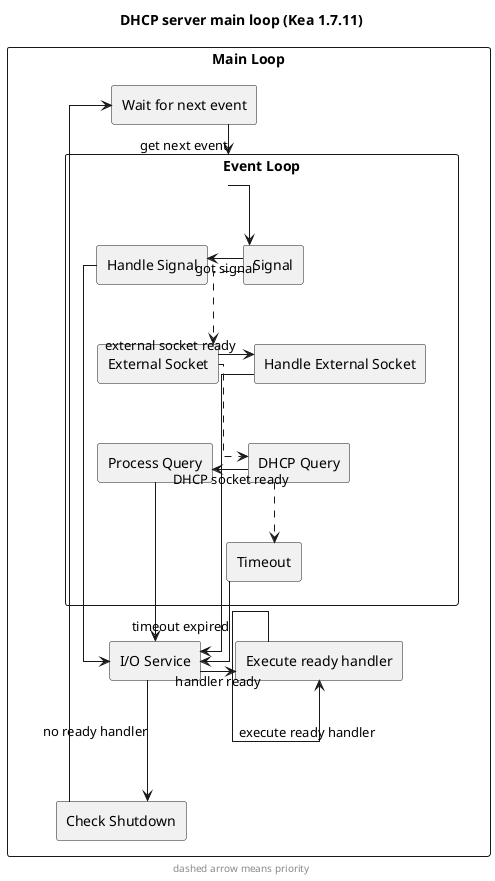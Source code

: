 @startuml

title DHCP server main loop (Kea 1.7.11)

skinparam linetype ortho

rectangle "Main Loop" {
 agent "Wait for next event" as run

 rectangle "Event Loop" as run_one {
  together {
   agent "Signal" as signal

   agent "Handle Signal" as handleSignal
  }

  together {
   agent "External Socket" as external_socket

   agent "Handle External Socket" as handleExternalSocket
  }

  together {
   agent "DHCP Query" as query

   agent "Process Query" as processQuery
  }

   agent "Timeout" as timeout
 }

 together {
  agent "I/O Service" as poll

  agent "Execute ready handler" as ready
 }

 agent "Check Shutdown" as shutdown
}

run --> run_one : get next event
run_one --> signal
signal -right-> handleSignal : got signal
handleSignal --> poll
signal -[dashed]-> external_socket
external_socket -right-> handleExternalSocket : external socket ready
handleExternalSocket --> poll
external_socket -[dashed]-> query
query -right-> processQuery : DHCP socket ready
processQuery --> poll
query -[dashed]-> timeout
timeout --> poll : timeout expired
poll -> ready : handler ready
poll ---> shutdown : no ready handler
ready -> ready : execute ready handler
shutdown -u-> run

footer dashed arrow means priority

@enduml